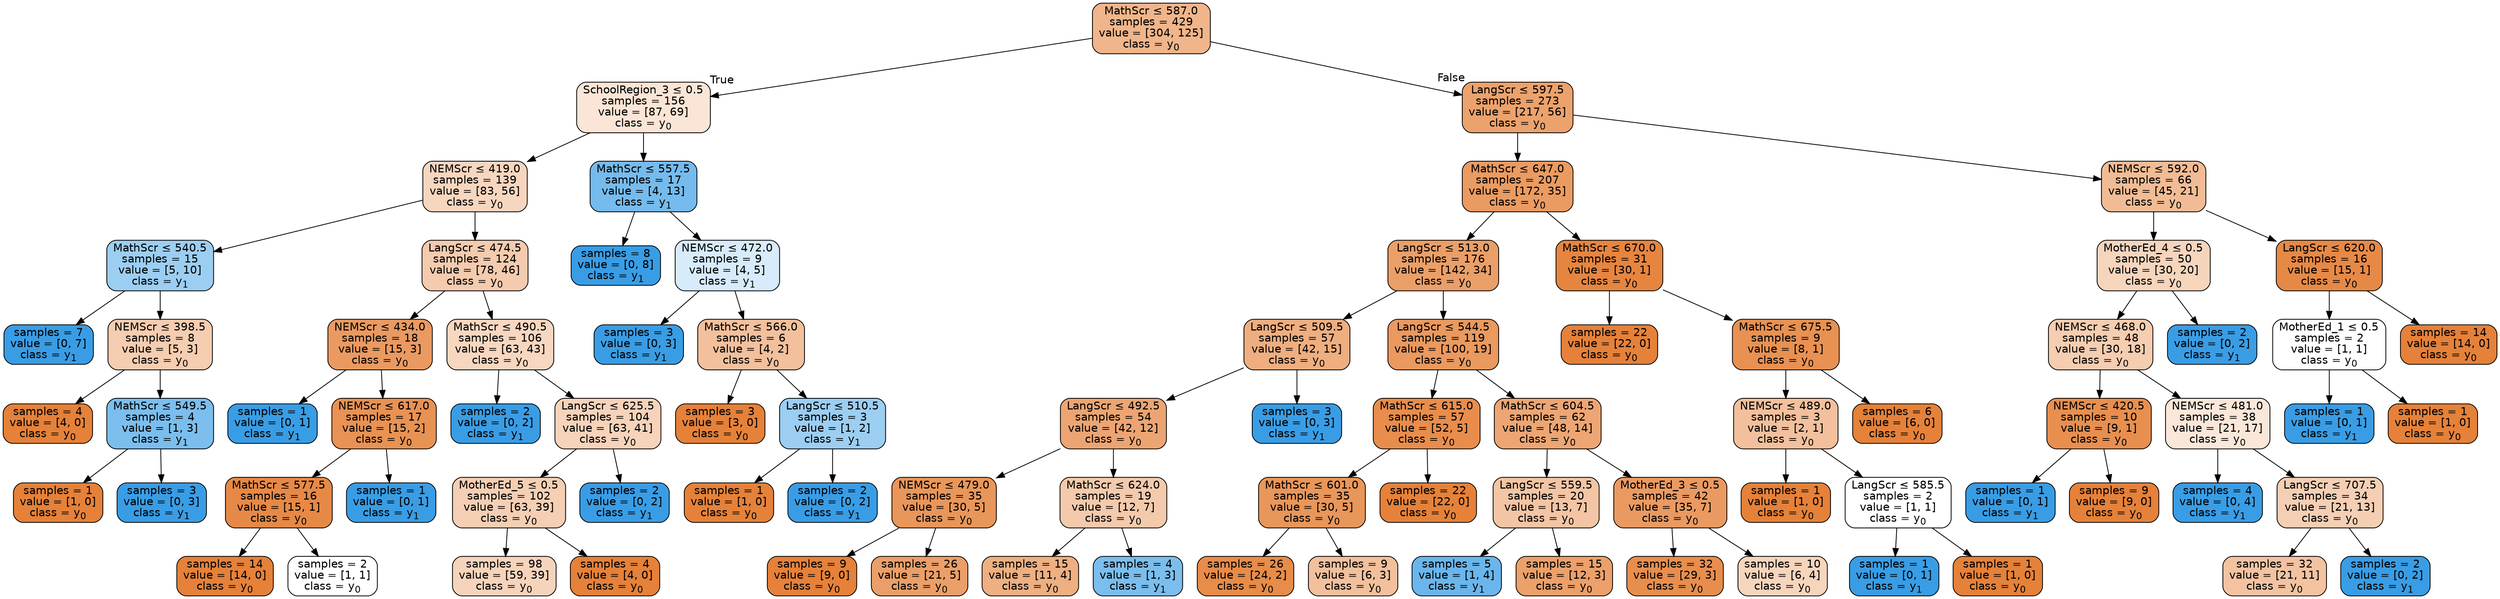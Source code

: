 digraph Tree {
node [shape=box, style="filled, rounded", color="black", fontname=helvetica] ;
edge [fontname=helvetica] ;
0 [label=<MathScr &le; 587.0<br/>samples = 429<br/>value = [304, 125]<br/>class = y<SUB>0</SUB>>, fillcolor="#f0b58a"] ;
1 [label=<SchoolRegion_3 &le; 0.5<br/>samples = 156<br/>value = [87, 69]<br/>class = y<SUB>0</SUB>>, fillcolor="#fae5d6"] ;
0 -> 1 [labeldistance=2.5, labelangle=45, headlabel="True"] ;
2 [label=<NEMScr &le; 419.0<br/>samples = 139<br/>value = [83, 56]<br/>class = y<SUB>0</SUB>>, fillcolor="#f7d6bf"] ;
1 -> 2 ;
3 [label=<MathScr &le; 540.5<br/>samples = 15<br/>value = [5, 10]<br/>class = y<SUB>1</SUB>>, fillcolor="#9ccef2"] ;
2 -> 3 ;
4 [label=<samples = 7<br/>value = [0, 7]<br/>class = y<SUB>1</SUB>>, fillcolor="#399de5"] ;
3 -> 4 ;
5 [label=<NEMScr &le; 398.5<br/>samples = 8<br/>value = [5, 3]<br/>class = y<SUB>0</SUB>>, fillcolor="#f5cdb0"] ;
3 -> 5 ;
6 [label=<samples = 4<br/>value = [4, 0]<br/>class = y<SUB>0</SUB>>, fillcolor="#e58139"] ;
5 -> 6 ;
7 [label=<MathScr &le; 549.5<br/>samples = 4<br/>value = [1, 3]<br/>class = y<SUB>1</SUB>>, fillcolor="#7bbeee"] ;
5 -> 7 ;
8 [label=<samples = 1<br/>value = [1, 0]<br/>class = y<SUB>0</SUB>>, fillcolor="#e58139"] ;
7 -> 8 ;
9 [label=<samples = 3<br/>value = [0, 3]<br/>class = y<SUB>1</SUB>>, fillcolor="#399de5"] ;
7 -> 9 ;
10 [label=<LangScr &le; 474.5<br/>samples = 124<br/>value = [78, 46]<br/>class = y<SUB>0</SUB>>, fillcolor="#f4cbae"] ;
2 -> 10 ;
11 [label=<NEMScr &le; 434.0<br/>samples = 18<br/>value = [15, 3]<br/>class = y<SUB>0</SUB>>, fillcolor="#ea9a61"] ;
10 -> 11 ;
12 [label=<samples = 1<br/>value = [0, 1]<br/>class = y<SUB>1</SUB>>, fillcolor="#399de5"] ;
11 -> 12 ;
13 [label=<NEMScr &le; 617.0<br/>samples = 17<br/>value = [15, 2]<br/>class = y<SUB>0</SUB>>, fillcolor="#e89253"] ;
11 -> 13 ;
14 [label=<MathScr &le; 577.5<br/>samples = 16<br/>value = [15, 1]<br/>class = y<SUB>0</SUB>>, fillcolor="#e78946"] ;
13 -> 14 ;
15 [label=<samples = 14<br/>value = [14, 0]<br/>class = y<SUB>0</SUB>>, fillcolor="#e58139"] ;
14 -> 15 ;
16 [label=<samples = 2<br/>value = [1, 1]<br/>class = y<SUB>0</SUB>>, fillcolor="#ffffff"] ;
14 -> 16 ;
17 [label=<samples = 1<br/>value = [0, 1]<br/>class = y<SUB>1</SUB>>, fillcolor="#399de5"] ;
13 -> 17 ;
18 [label=<MathScr &le; 490.5<br/>samples = 106<br/>value = [63, 43]<br/>class = y<SUB>0</SUB>>, fillcolor="#f7d7c0"] ;
10 -> 18 ;
19 [label=<samples = 2<br/>value = [0, 2]<br/>class = y<SUB>1</SUB>>, fillcolor="#399de5"] ;
18 -> 19 ;
20 [label=<LangScr &le; 625.5<br/>samples = 104<br/>value = [63, 41]<br/>class = y<SUB>0</SUB>>, fillcolor="#f6d3ba"] ;
18 -> 20 ;
21 [label=<MotherEd_5 &le; 0.5<br/>samples = 102<br/>value = [63, 39]<br/>class = y<SUB>0</SUB>>, fillcolor="#f5cfb4"] ;
20 -> 21 ;
22 [label=<samples = 98<br/>value = [59, 39]<br/>class = y<SUB>0</SUB>>, fillcolor="#f6d4bc"] ;
21 -> 22 ;
23 [label=<samples = 4<br/>value = [4, 0]<br/>class = y<SUB>0</SUB>>, fillcolor="#e58139"] ;
21 -> 23 ;
24 [label=<samples = 2<br/>value = [0, 2]<br/>class = y<SUB>1</SUB>>, fillcolor="#399de5"] ;
20 -> 24 ;
25 [label=<MathScr &le; 557.5<br/>samples = 17<br/>value = [4, 13]<br/>class = y<SUB>1</SUB>>, fillcolor="#76bbed"] ;
1 -> 25 ;
26 [label=<samples = 8<br/>value = [0, 8]<br/>class = y<SUB>1</SUB>>, fillcolor="#399de5"] ;
25 -> 26 ;
27 [label=<NEMScr &le; 472.0<br/>samples = 9<br/>value = [4, 5]<br/>class = y<SUB>1</SUB>>, fillcolor="#d7ebfa"] ;
25 -> 27 ;
28 [label=<samples = 3<br/>value = [0, 3]<br/>class = y<SUB>1</SUB>>, fillcolor="#399de5"] ;
27 -> 28 ;
29 [label=<MathScr &le; 566.0<br/>samples = 6<br/>value = [4, 2]<br/>class = y<SUB>0</SUB>>, fillcolor="#f2c09c"] ;
27 -> 29 ;
30 [label=<samples = 3<br/>value = [3, 0]<br/>class = y<SUB>0</SUB>>, fillcolor="#e58139"] ;
29 -> 30 ;
31 [label=<LangScr &le; 510.5<br/>samples = 3<br/>value = [1, 2]<br/>class = y<SUB>1</SUB>>, fillcolor="#9ccef2"] ;
29 -> 31 ;
32 [label=<samples = 1<br/>value = [1, 0]<br/>class = y<SUB>0</SUB>>, fillcolor="#e58139"] ;
31 -> 32 ;
33 [label=<samples = 2<br/>value = [0, 2]<br/>class = y<SUB>1</SUB>>, fillcolor="#399de5"] ;
31 -> 33 ;
34 [label=<LangScr &le; 597.5<br/>samples = 273<br/>value = [217, 56]<br/>class = y<SUB>0</SUB>>, fillcolor="#eca26c"] ;
0 -> 34 [labeldistance=2.5, labelangle=-45, headlabel="False"] ;
35 [label=<MathScr &le; 647.0<br/>samples = 207<br/>value = [172, 35]<br/>class = y<SUB>0</SUB>>, fillcolor="#ea9b61"] ;
34 -> 35 ;
36 [label=<LangScr &le; 513.0<br/>samples = 176<br/>value = [142, 34]<br/>class = y<SUB>0</SUB>>, fillcolor="#eb9f68"] ;
35 -> 36 ;
37 [label=<LangScr &le; 509.5<br/>samples = 57<br/>value = [42, 15]<br/>class = y<SUB>0</SUB>>, fillcolor="#eeae80"] ;
36 -> 37 ;
38 [label=<LangScr &le; 492.5<br/>samples = 54<br/>value = [42, 12]<br/>class = y<SUB>0</SUB>>, fillcolor="#eca572"] ;
37 -> 38 ;
39 [label=<NEMScr &le; 479.0<br/>samples = 35<br/>value = [30, 5]<br/>class = y<SUB>0</SUB>>, fillcolor="#e9965a"] ;
38 -> 39 ;
40 [label=<samples = 9<br/>value = [9, 0]<br/>class = y<SUB>0</SUB>>, fillcolor="#e58139"] ;
39 -> 40 ;
41 [label=<samples = 26<br/>value = [21, 5]<br/>class = y<SUB>0</SUB>>, fillcolor="#eb9f68"] ;
39 -> 41 ;
42 [label=<MathScr &le; 624.0<br/>samples = 19<br/>value = [12, 7]<br/>class = y<SUB>0</SUB>>, fillcolor="#f4caac"] ;
38 -> 42 ;
43 [label=<samples = 15<br/>value = [11, 4]<br/>class = y<SUB>0</SUB>>, fillcolor="#eeaf81"] ;
42 -> 43 ;
44 [label=<samples = 4<br/>value = [1, 3]<br/>class = y<SUB>1</SUB>>, fillcolor="#7bbeee"] ;
42 -> 44 ;
45 [label=<samples = 3<br/>value = [0, 3]<br/>class = y<SUB>1</SUB>>, fillcolor="#399de5"] ;
37 -> 45 ;
46 [label=<LangScr &le; 544.5<br/>samples = 119<br/>value = [100, 19]<br/>class = y<SUB>0</SUB>>, fillcolor="#ea995f"] ;
36 -> 46 ;
47 [label=<MathScr &le; 615.0<br/>samples = 57<br/>value = [52, 5]<br/>class = y<SUB>0</SUB>>, fillcolor="#e88d4c"] ;
46 -> 47 ;
48 [label=<MathScr &le; 601.0<br/>samples = 35<br/>value = [30, 5]<br/>class = y<SUB>0</SUB>>, fillcolor="#e9965a"] ;
47 -> 48 ;
49 [label=<samples = 26<br/>value = [24, 2]<br/>class = y<SUB>0</SUB>>, fillcolor="#e78c49"] ;
48 -> 49 ;
50 [label=<samples = 9<br/>value = [6, 3]<br/>class = y<SUB>0</SUB>>, fillcolor="#f2c09c"] ;
48 -> 50 ;
51 [label=<samples = 22<br/>value = [22, 0]<br/>class = y<SUB>0</SUB>>, fillcolor="#e58139"] ;
47 -> 51 ;
52 [label=<MathScr &le; 604.5<br/>samples = 62<br/>value = [48, 14]<br/>class = y<SUB>0</SUB>>, fillcolor="#eda673"] ;
46 -> 52 ;
53 [label=<LangScr &le; 559.5<br/>samples = 20<br/>value = [13, 7]<br/>class = y<SUB>0</SUB>>, fillcolor="#f3c5a4"] ;
52 -> 53 ;
54 [label=<samples = 5<br/>value = [1, 4]<br/>class = y<SUB>1</SUB>>, fillcolor="#6ab6ec"] ;
53 -> 54 ;
55 [label=<samples = 15<br/>value = [12, 3]<br/>class = y<SUB>0</SUB>>, fillcolor="#eca06a"] ;
53 -> 55 ;
56 [label=<MotherEd_3 &le; 0.5<br/>samples = 42<br/>value = [35, 7]<br/>class = y<SUB>0</SUB>>, fillcolor="#ea9a61"] ;
52 -> 56 ;
57 [label=<samples = 32<br/>value = [29, 3]<br/>class = y<SUB>0</SUB>>, fillcolor="#e88e4d"] ;
56 -> 57 ;
58 [label=<samples = 10<br/>value = [6, 4]<br/>class = y<SUB>0</SUB>>, fillcolor="#f6d5bd"] ;
56 -> 58 ;
59 [label=<MathScr &le; 670.0<br/>samples = 31<br/>value = [30, 1]<br/>class = y<SUB>0</SUB>>, fillcolor="#e68540"] ;
35 -> 59 ;
60 [label=<samples = 22<br/>value = [22, 0]<br/>class = y<SUB>0</SUB>>, fillcolor="#e58139"] ;
59 -> 60 ;
61 [label=<MathScr &le; 675.5<br/>samples = 9<br/>value = [8, 1]<br/>class = y<SUB>0</SUB>>, fillcolor="#e89152"] ;
59 -> 61 ;
62 [label=<NEMScr &le; 489.0<br/>samples = 3<br/>value = [2, 1]<br/>class = y<SUB>0</SUB>>, fillcolor="#f2c09c"] ;
61 -> 62 ;
63 [label=<samples = 1<br/>value = [1, 0]<br/>class = y<SUB>0</SUB>>, fillcolor="#e58139"] ;
62 -> 63 ;
64 [label=<LangScr &le; 585.5<br/>samples = 2<br/>value = [1, 1]<br/>class = y<SUB>0</SUB>>, fillcolor="#ffffff"] ;
62 -> 64 ;
65 [label=<samples = 1<br/>value = [0, 1]<br/>class = y<SUB>1</SUB>>, fillcolor="#399de5"] ;
64 -> 65 ;
66 [label=<samples = 1<br/>value = [1, 0]<br/>class = y<SUB>0</SUB>>, fillcolor="#e58139"] ;
64 -> 66 ;
67 [label=<samples = 6<br/>value = [6, 0]<br/>class = y<SUB>0</SUB>>, fillcolor="#e58139"] ;
61 -> 67 ;
68 [label=<NEMScr &le; 592.0<br/>samples = 66<br/>value = [45, 21]<br/>class = y<SUB>0</SUB>>, fillcolor="#f1bc95"] ;
34 -> 68 ;
69 [label=<MotherEd_4 &le; 0.5<br/>samples = 50<br/>value = [30, 20]<br/>class = y<SUB>0</SUB>>, fillcolor="#f6d5bd"] ;
68 -> 69 ;
70 [label=<NEMScr &le; 468.0<br/>samples = 48<br/>value = [30, 18]<br/>class = y<SUB>0</SUB>>, fillcolor="#f5cdb0"] ;
69 -> 70 ;
71 [label=<NEMScr &le; 420.5<br/>samples = 10<br/>value = [9, 1]<br/>class = y<SUB>0</SUB>>, fillcolor="#e88f4f"] ;
70 -> 71 ;
72 [label=<samples = 1<br/>value = [0, 1]<br/>class = y<SUB>1</SUB>>, fillcolor="#399de5"] ;
71 -> 72 ;
73 [label=<samples = 9<br/>value = [9, 0]<br/>class = y<SUB>0</SUB>>, fillcolor="#e58139"] ;
71 -> 73 ;
74 [label=<NEMScr &le; 481.0<br/>samples = 38<br/>value = [21, 17]<br/>class = y<SUB>0</SUB>>, fillcolor="#fae7d9"] ;
70 -> 74 ;
75 [label=<samples = 4<br/>value = [0, 4]<br/>class = y<SUB>1</SUB>>, fillcolor="#399de5"] ;
74 -> 75 ;
76 [label=<LangScr &le; 707.5<br/>samples = 34<br/>value = [21, 13]<br/>class = y<SUB>0</SUB>>, fillcolor="#f5cfb4"] ;
74 -> 76 ;
77 [label=<samples = 32<br/>value = [21, 11]<br/>class = y<SUB>0</SUB>>, fillcolor="#f3c3a1"] ;
76 -> 77 ;
78 [label=<samples = 2<br/>value = [0, 2]<br/>class = y<SUB>1</SUB>>, fillcolor="#399de5"] ;
76 -> 78 ;
79 [label=<samples = 2<br/>value = [0, 2]<br/>class = y<SUB>1</SUB>>, fillcolor="#399de5"] ;
69 -> 79 ;
80 [label=<LangScr &le; 620.0<br/>samples = 16<br/>value = [15, 1]<br/>class = y<SUB>0</SUB>>, fillcolor="#e78946"] ;
68 -> 80 ;
81 [label=<MotherEd_1 &le; 0.5<br/>samples = 2<br/>value = [1, 1]<br/>class = y<SUB>0</SUB>>, fillcolor="#ffffff"] ;
80 -> 81 ;
82 [label=<samples = 1<br/>value = [0, 1]<br/>class = y<SUB>1</SUB>>, fillcolor="#399de5"] ;
81 -> 82 ;
83 [label=<samples = 1<br/>value = [1, 0]<br/>class = y<SUB>0</SUB>>, fillcolor="#e58139"] ;
81 -> 83 ;
84 [label=<samples = 14<br/>value = [14, 0]<br/>class = y<SUB>0</SUB>>, fillcolor="#e58139"] ;
80 -> 84 ;
}